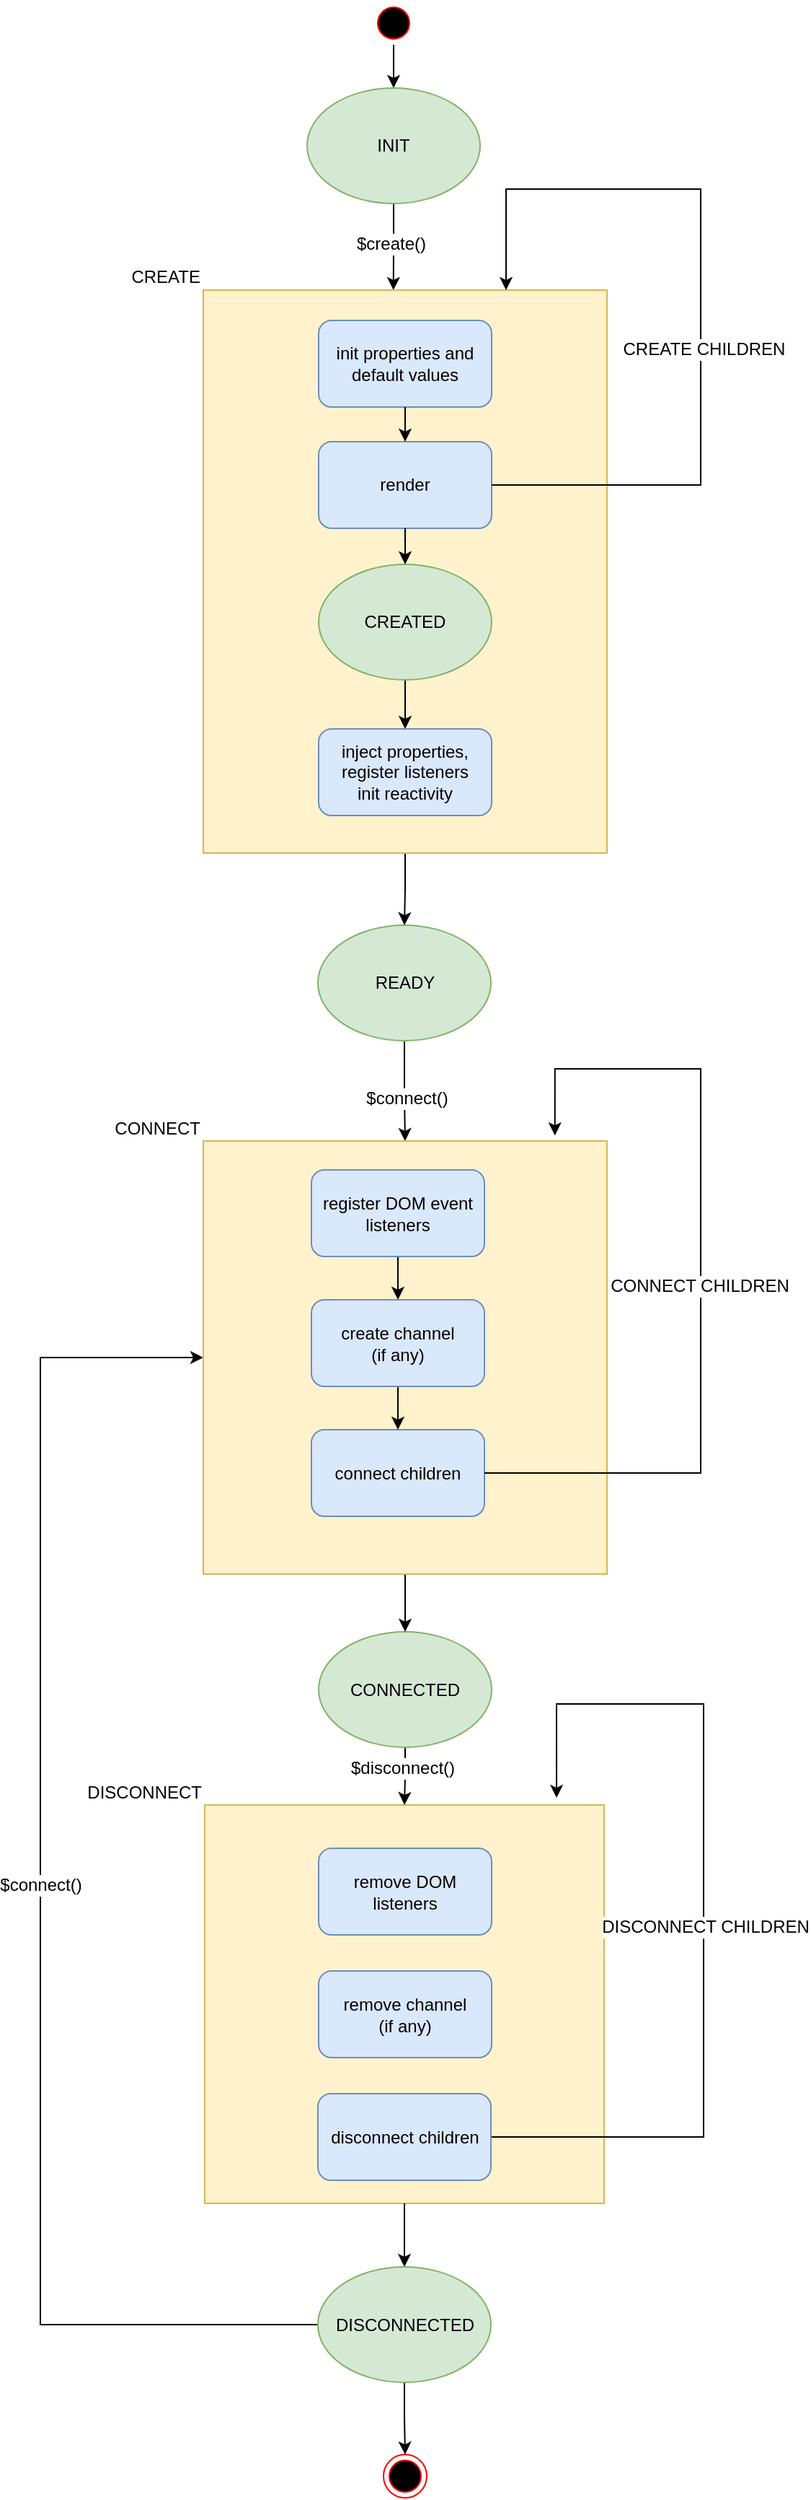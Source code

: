 <mxfile version="13.6.2" type="device"><diagram id="Tfzjfs-K4OJgepEZKO9v" name="Page-1"><mxGraphModel dx="932" dy="666" grid="1" gridSize="10" guides="1" tooltips="1" connect="1" arrows="1" fold="1" page="1" pageScale="1" pageWidth="827" pageHeight="1169" math="0" shadow="0"><root><mxCell id="0"/><mxCell id="1" parent="0"/><mxCell id="wl-qCFDQ9d_PJQEp_S28-50" value="DISCONNECT" style="rounded=0;whiteSpace=wrap;html=1;labelPosition=left;verticalLabelPosition=top;align=right;verticalAlign=bottom;fillColor=#fff2cc;strokeColor=#d6b656;" parent="1" vertex="1"><mxGeometry x="264" y="1309.5" width="277" height="276" as="geometry"/></mxCell><mxCell id="wl-qCFDQ9d_PJQEp_S28-21" style="edgeStyle=orthogonalEdgeStyle;rounded=0;orthogonalLoop=1;jettySize=auto;html=1;entryX=0.5;entryY=0;entryDx=0;entryDy=0;" parent="1" source="wl-qCFDQ9d_PJQEp_S28-1" target="wl-qCFDQ9d_PJQEp_S28-45" edge="1"><mxGeometry relative="1" as="geometry"><mxPoint x="450" y="60" as="targetPoint"/></mxGeometry></mxCell><mxCell id="wl-qCFDQ9d_PJQEp_S28-1" value="" style="ellipse;html=1;shape=startState;fillColor=#000000;strokeColor=#ff0000;" parent="1" vertex="1"><mxGeometry x="380" y="60" width="30" height="30" as="geometry"/></mxCell><mxCell id="wl-qCFDQ9d_PJQEp_S28-33" style="edgeStyle=orthogonalEdgeStyle;rounded=0;orthogonalLoop=1;jettySize=auto;html=1;exitX=0.5;exitY=1;exitDx=0;exitDy=0;entryX=0.5;entryY=0;entryDx=0;entryDy=0;" parent="1" source="wl-qCFDQ9d_PJQEp_S28-7" target="wl-qCFDQ9d_PJQEp_S28-11" edge="1"><mxGeometry relative="1" as="geometry"><Array as="points"><mxPoint x="403" y="819.5"/><mxPoint x="403" y="819.5"/></Array></mxGeometry></mxCell><mxCell id="wl-qCFDQ9d_PJQEp_S28-49" value="$connect()" style="text;html=1;resizable=0;points=[];align=center;verticalAlign=middle;labelBackgroundColor=#ffffff;" parent="wl-qCFDQ9d_PJQEp_S28-33" vertex="1" connectable="0"><mxGeometry x="0.149" y="1" relative="1" as="geometry"><mxPoint as="offset"/></mxGeometry></mxCell><mxCell id="wl-qCFDQ9d_PJQEp_S28-7" value="READY" style="ellipse;whiteSpace=wrap;html=1;fillColor=#d5e8d4;strokeColor=#82b366;" parent="1" vertex="1"><mxGeometry x="342.5" y="700" width="120" height="80" as="geometry"/></mxCell><mxCell id="wl-qCFDQ9d_PJQEp_S28-56" style="edgeStyle=orthogonalEdgeStyle;rounded=0;orthogonalLoop=1;jettySize=auto;html=1;exitX=0.5;exitY=1;exitDx=0;exitDy=0;entryX=0.5;entryY=0;entryDx=0;entryDy=0;" parent="1" source="wl-qCFDQ9d_PJQEp_S28-10" target="wl-qCFDQ9d_PJQEp_S28-50" edge="1"><mxGeometry relative="1" as="geometry"/></mxCell><mxCell id="wl-qCFDQ9d_PJQEp_S28-57" value="$disconnect()" style="text;html=1;resizable=0;points=[];align=center;verticalAlign=middle;labelBackgroundColor=#ffffff;" parent="wl-qCFDQ9d_PJQEp_S28-56" vertex="1" connectable="0"><mxGeometry x="-0.3" y="-2" relative="1" as="geometry"><mxPoint as="offset"/></mxGeometry></mxCell><mxCell id="wl-qCFDQ9d_PJQEp_S28-10" value="CONNECTED" style="ellipse;whiteSpace=wrap;html=1;fillColor=#d5e8d4;strokeColor=#82b366;" parent="1" vertex="1"><mxGeometry x="343" y="1189.5" width="120" height="80" as="geometry"/></mxCell><mxCell id="wl-qCFDQ9d_PJQEp_S28-23" style="edgeStyle=orthogonalEdgeStyle;rounded=0;orthogonalLoop=1;jettySize=auto;html=1;entryX=0.5;entryY=0;entryDx=0;entryDy=0;" parent="1" source="wl-qCFDQ9d_PJQEp_S28-17" target="wl-qCFDQ9d_PJQEp_S28-7" edge="1"><mxGeometry relative="1" as="geometry"/></mxCell><mxCell id="wl-qCFDQ9d_PJQEp_S28-39" style="edgeStyle=orthogonalEdgeStyle;rounded=0;orthogonalLoop=1;jettySize=auto;html=1;exitX=0.5;exitY=1;exitDx=0;exitDy=0;entryX=0.5;entryY=0;entryDx=0;entryDy=0;" parent="1" source="wl-qCFDQ9d_PJQEp_S28-11" target="wl-qCFDQ9d_PJQEp_S28-10" edge="1"><mxGeometry relative="1" as="geometry"/></mxCell><mxCell id="wl-qCFDQ9d_PJQEp_S28-46" style="edgeStyle=orthogonalEdgeStyle;rounded=0;orthogonalLoop=1;jettySize=auto;html=1;exitX=0.5;exitY=1;exitDx=0;exitDy=0;entryX=0.471;entryY=0;entryDx=0;entryDy=0;entryPerimeter=0;" parent="1" source="wl-qCFDQ9d_PJQEp_S28-45" target="wl-qCFDQ9d_PJQEp_S28-17" edge="1"><mxGeometry relative="1" as="geometry"/></mxCell><mxCell id="wl-qCFDQ9d_PJQEp_S28-48" value="$create()" style="text;html=1;resizable=0;points=[];align=center;verticalAlign=middle;labelBackgroundColor=#ffffff;" parent="wl-qCFDQ9d_PJQEp_S28-46" vertex="1" connectable="0"><mxGeometry x="-0.067" y="-2" relative="1" as="geometry"><mxPoint as="offset"/></mxGeometry></mxCell><mxCell id="wl-qCFDQ9d_PJQEp_S28-45" value="INIT" style="ellipse;whiteSpace=wrap;html=1;labelBackgroundColor=none;fillColor=#d5e8d4;strokeColor=#82b366;" parent="1" vertex="1"><mxGeometry x="335" y="120" width="120" height="80" as="geometry"/></mxCell><mxCell id="wl-qCFDQ9d_PJQEp_S28-17" value="CREATE" style="rounded=0;whiteSpace=wrap;html=1;labelPosition=left;verticalLabelPosition=top;align=right;verticalAlign=bottom;fillColor=#fff2cc;strokeColor=#d6b656;" parent="1" vertex="1"><mxGeometry x="263" y="260" width="280" height="390" as="geometry"/></mxCell><mxCell id="wl-qCFDQ9d_PJQEp_S28-3" value="init properties and default values" style="rounded=1;whiteSpace=wrap;html=1;fillColor=#dae8fc;strokeColor=#6c8ebf;" parent="1" vertex="1"><mxGeometry x="343" y="281" width="120" height="60" as="geometry"/></mxCell><mxCell id="wl-qCFDQ9d_PJQEp_S28-5" value="inject properties, register listeners &lt;br&gt;init reactivity" style="rounded=1;whiteSpace=wrap;html=1;fillColor=#dae8fc;strokeColor=#6c8ebf;" parent="1" vertex="1"><mxGeometry x="343" y="564" width="120" height="60" as="geometry"/></mxCell><mxCell id="wl-qCFDQ9d_PJQEp_S28-6" value="render" style="rounded=1;whiteSpace=wrap;html=1;fillColor=#dae8fc;strokeColor=#6c8ebf;" parent="1" vertex="1"><mxGeometry x="343" y="365" width="120" height="60" as="geometry"/></mxCell><mxCell id="wl-qCFDQ9d_PJQEp_S28-28" style="edgeStyle=orthogonalEdgeStyle;rounded=0;orthogonalLoop=1;jettySize=auto;html=1;exitX=1;exitY=0.5;exitDx=0;exitDy=0;entryX=0.75;entryY=0;entryDx=0;entryDy=0;" parent="1" source="wl-qCFDQ9d_PJQEp_S28-6" target="wl-qCFDQ9d_PJQEp_S28-17" edge="1"><mxGeometry relative="1" as="geometry"><mxPoint x="478" y="190" as="targetPoint"/><Array as="points"><mxPoint x="608" y="395"/><mxPoint x="608" y="190"/><mxPoint x="473" y="190"/></Array></mxGeometry></mxCell><mxCell id="wl-qCFDQ9d_PJQEp_S28-29" value="CREATE CHILDREN" style="text;html=1;resizable=0;points=[];align=center;verticalAlign=middle;labelBackgroundColor=#ffffff;" parent="wl-qCFDQ9d_PJQEp_S28-28" vertex="1" connectable="0"><mxGeometry x="-0.137" y="-2" relative="1" as="geometry"><mxPoint as="offset"/></mxGeometry></mxCell><mxCell id="wl-qCFDQ9d_PJQEp_S28-31" style="edgeStyle=orthogonalEdgeStyle;rounded=0;orthogonalLoop=1;jettySize=auto;html=1;exitX=0.5;exitY=1;exitDx=0;exitDy=0;" parent="1" source="wl-qCFDQ9d_PJQEp_S28-3" target="wl-qCFDQ9d_PJQEp_S28-6" edge="1"><mxGeometry relative="1" as="geometry"/></mxCell><mxCell id="wl-qCFDQ9d_PJQEp_S28-32" style="edgeStyle=orthogonalEdgeStyle;rounded=0;orthogonalLoop=1;jettySize=auto;html=1;exitX=0.5;exitY=1;exitDx=0;exitDy=0;entryX=0.5;entryY=0;entryDx=0;entryDy=0;" parent="1" source="lNs2G3j54rZN04MYKrkZ-1" target="wl-qCFDQ9d_PJQEp_S28-5" edge="1"><mxGeometry relative="1" as="geometry"/></mxCell><mxCell id="wl-qCFDQ9d_PJQEp_S28-54" style="edgeStyle=orthogonalEdgeStyle;rounded=0;orthogonalLoop=1;jettySize=auto;html=1;exitX=0.5;exitY=1;exitDx=0;exitDy=0;" parent="1" source="wl-qCFDQ9d_PJQEp_S28-50" target="wl-qCFDQ9d_PJQEp_S28-52" edge="1"><mxGeometry relative="1" as="geometry"/></mxCell><mxCell id="wl-qCFDQ9d_PJQEp_S28-51" value="" style="group;fillColor=#fff2cc;strokeColor=#d6b656;" parent="1" vertex="1" connectable="0"><mxGeometry x="263" y="849.5" width="280" height="300" as="geometry"/></mxCell><mxCell id="wl-qCFDQ9d_PJQEp_S28-60" style="edgeStyle=orthogonalEdgeStyle;rounded=0;orthogonalLoop=1;jettySize=auto;html=1;exitX=0;exitY=0.5;exitDx=0;exitDy=0;entryX=0;entryY=0.5;entryDx=0;entryDy=0;" parent="1" source="wl-qCFDQ9d_PJQEp_S28-52" target="wl-qCFDQ9d_PJQEp_S28-11" edge="1"><mxGeometry relative="1" as="geometry"><mxPoint x="80" y="969.5" as="targetPoint"/><Array as="points"><mxPoint x="150" y="1669.5"/><mxPoint x="150" y="999.5"/></Array></mxGeometry></mxCell><mxCell id="wl-qCFDQ9d_PJQEp_S28-61" value="$connect()" style="text;html=1;resizable=0;points=[];align=center;verticalAlign=middle;labelBackgroundColor=#ffffff;" parent="wl-qCFDQ9d_PJQEp_S28-60" vertex="1" connectable="0"><mxGeometry x="0.019" relative="1" as="geometry"><mxPoint as="offset"/></mxGeometry></mxCell><mxCell id="wl-qCFDQ9d_PJQEp_S28-70" style="edgeStyle=orthogonalEdgeStyle;rounded=0;orthogonalLoop=1;jettySize=auto;html=1;exitX=0.5;exitY=1;exitDx=0;exitDy=0;entryX=0.5;entryY=0;entryDx=0;entryDy=0;" parent="1" source="wl-qCFDQ9d_PJQEp_S28-52" target="wl-qCFDQ9d_PJQEp_S28-67" edge="1"><mxGeometry relative="1" as="geometry"/></mxCell><mxCell id="wl-qCFDQ9d_PJQEp_S28-52" value="DISCONNECTED" style="ellipse;whiteSpace=wrap;html=1;fillColor=#d5e8d4;strokeColor=#82b366;" parent="1" vertex="1"><mxGeometry x="342.5" y="1629.5" width="120" height="80" as="geometry"/></mxCell><mxCell id="wl-qCFDQ9d_PJQEp_S28-62" value="remove channel &lt;br&gt;(if any)" style="rounded=1;whiteSpace=wrap;html=1;fillColor=#dae8fc;strokeColor=#6c8ebf;" parent="1" vertex="1"><mxGeometry x="343" y="1424.5" width="120" height="60" as="geometry"/></mxCell><mxCell id="wl-qCFDQ9d_PJQEp_S28-63" value="remove DOM listeners" style="rounded=1;whiteSpace=wrap;html=1;fillColor=#dae8fc;strokeColor=#6c8ebf;" parent="1" vertex="1"><mxGeometry x="343" y="1339.5" width="120" height="60" as="geometry"/></mxCell><mxCell id="wl-qCFDQ9d_PJQEp_S28-65" style="edgeStyle=orthogonalEdgeStyle;rounded=0;orthogonalLoop=1;jettySize=auto;html=1;exitX=1;exitY=0.5;exitDx=0;exitDy=0;entryX=0.881;entryY=-0.018;entryDx=0;entryDy=0;entryPerimeter=0;" parent="1" source="wl-qCFDQ9d_PJQEp_S28-64" target="wl-qCFDQ9d_PJQEp_S28-50" edge="1"><mxGeometry relative="1" as="geometry"><mxPoint x="490" y="1239.5" as="targetPoint"/><Array as="points"><mxPoint x="610" y="1539.5"/><mxPoint x="610" y="1239.5"/><mxPoint x="508" y="1239.5"/></Array></mxGeometry></mxCell><mxCell id="wl-qCFDQ9d_PJQEp_S28-66" value="DISCONNECT CHILDREN" style="text;html=1;resizable=0;points=[];align=center;verticalAlign=middle;labelBackgroundColor=#ffffff;" parent="wl-qCFDQ9d_PJQEp_S28-65" vertex="1" connectable="0"><mxGeometry x="-0.044" y="-1" relative="1" as="geometry"><mxPoint as="offset"/></mxGeometry></mxCell><mxCell id="wl-qCFDQ9d_PJQEp_S28-64" value="disconnect children" style="rounded=1;whiteSpace=wrap;html=1;fillColor=#dae8fc;strokeColor=#6c8ebf;" parent="1" vertex="1"><mxGeometry x="342.5" y="1509.5" width="120" height="60" as="geometry"/></mxCell><mxCell id="wl-qCFDQ9d_PJQEp_S28-67" value="" style="ellipse;html=1;shape=endState;fillColor=#000000;strokeColor=#ff0000;" parent="1" vertex="1"><mxGeometry x="388" y="1759.5" width="30" height="30" as="geometry"/></mxCell><mxCell id="wl-qCFDQ9d_PJQEp_S28-35" value="" style="group;fillColor=#fff2cc;strokeColor=#d6b656;" parent="1" vertex="1" connectable="0"><mxGeometry x="263" y="849.5" width="280" height="300" as="geometry"/></mxCell><mxCell id="wl-qCFDQ9d_PJQEp_S28-11" value="CONNECT" style="rounded=0;whiteSpace=wrap;html=1;align=right;labelPosition=left;verticalLabelPosition=top;verticalAlign=bottom;fillColor=#fff2cc;strokeColor=#d6b656;" parent="1" vertex="1"><mxGeometry x="263" y="849.5" width="280" height="300" as="geometry"/></mxCell><mxCell id="wl-qCFDQ9d_PJQEp_S28-36" style="edgeStyle=orthogonalEdgeStyle;rounded=0;orthogonalLoop=1;jettySize=auto;html=1;exitX=0.5;exitY=1;exitDx=0;exitDy=0;entryX=0.5;entryY=0;entryDx=0;entryDy=0;" parent="1" source="wl-qCFDQ9d_PJQEp_S28-8" target="wl-qCFDQ9d_PJQEp_S28-13" edge="1"><mxGeometry relative="1" as="geometry"/></mxCell><mxCell id="wl-qCFDQ9d_PJQEp_S28-8" value="register DOM event listeners" style="rounded=1;whiteSpace=wrap;html=1;fillColor=#dae8fc;strokeColor=#6c8ebf;" parent="1" vertex="1"><mxGeometry x="338" y="869.5" width="120" height="60" as="geometry"/></mxCell><mxCell id="wl-qCFDQ9d_PJQEp_S28-9" value="connect children" style="rounded=1;whiteSpace=wrap;html=1;fillColor=#dae8fc;strokeColor=#6c8ebf;" parent="1" vertex="1"><mxGeometry x="338" y="1049.5" width="120" height="60" as="geometry"/></mxCell><mxCell id="wl-qCFDQ9d_PJQEp_S28-37" style="edgeStyle=orthogonalEdgeStyle;rounded=0;orthogonalLoop=1;jettySize=auto;html=1;exitX=0.5;exitY=1;exitDx=0;exitDy=0;entryX=0.5;entryY=0;entryDx=0;entryDy=0;" parent="1" source="wl-qCFDQ9d_PJQEp_S28-13" target="wl-qCFDQ9d_PJQEp_S28-9" edge="1"><mxGeometry relative="1" as="geometry"/></mxCell><mxCell id="wl-qCFDQ9d_PJQEp_S28-13" value="create channel &lt;br&gt;(if any)" style="rounded=1;whiteSpace=wrap;html=1;fillColor=#dae8fc;strokeColor=#6c8ebf;" parent="1" vertex="1"><mxGeometry x="338" y="959.5" width="120" height="60" as="geometry"/></mxCell><mxCell id="wl-qCFDQ9d_PJQEp_S28-43" style="edgeStyle=orthogonalEdgeStyle;rounded=0;orthogonalLoop=1;jettySize=auto;html=1;exitX=1;exitY=0.5;exitDx=0;exitDy=0;entryX=0.871;entryY=-0.013;entryDx=0;entryDy=0;entryPerimeter=0;" parent="1" source="wl-qCFDQ9d_PJQEp_S28-9" target="wl-qCFDQ9d_PJQEp_S28-11" edge="1"><mxGeometry relative="1" as="geometry"><mxPoint x="508" y="839.5" as="targetPoint"/><Array as="points"><mxPoint x="608" y="1079.5"/><mxPoint x="608" y="799.5"/><mxPoint x="507" y="799.5"/></Array></mxGeometry></mxCell><mxCell id="wl-qCFDQ9d_PJQEp_S28-44" value="CONNECT CHILDREN" style="text;html=1;resizable=0;points=[];align=center;verticalAlign=middle;labelBackgroundColor=#ffffff;" parent="wl-qCFDQ9d_PJQEp_S28-43" vertex="1" connectable="0"><mxGeometry x="-0.029" y="1" relative="1" as="geometry"><mxPoint as="offset"/></mxGeometry></mxCell><mxCell id="lNs2G3j54rZN04MYKrkZ-1" value="CREATED" style="ellipse;whiteSpace=wrap;html=1;fillColor=#d5e8d4;strokeColor=#82b366;" vertex="1" parent="1"><mxGeometry x="343" y="450" width="120" height="80" as="geometry"/></mxCell><mxCell id="lNs2G3j54rZN04MYKrkZ-2" style="edgeStyle=orthogonalEdgeStyle;rounded=0;orthogonalLoop=1;jettySize=auto;html=1;exitX=0.5;exitY=1;exitDx=0;exitDy=0;entryX=0.5;entryY=0;entryDx=0;entryDy=0;" edge="1" parent="1" source="wl-qCFDQ9d_PJQEp_S28-6" target="lNs2G3j54rZN04MYKrkZ-1"><mxGeometry relative="1" as="geometry"><mxPoint x="403" y="425" as="sourcePoint"/><mxPoint x="403" y="525" as="targetPoint"/></mxGeometry></mxCell></root></mxGraphModel></diagram></mxfile>
